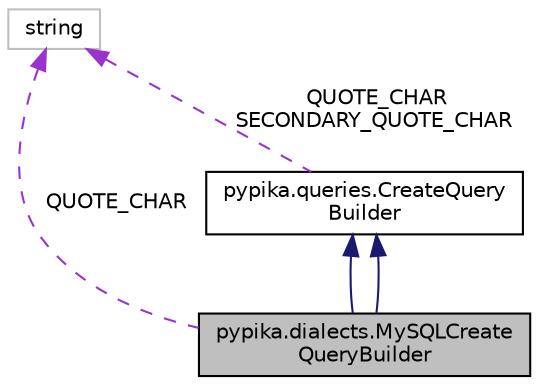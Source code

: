 digraph "pypika.dialects.MySQLCreateQueryBuilder"
{
 // LATEX_PDF_SIZE
  edge [fontname="Helvetica",fontsize="10",labelfontname="Helvetica",labelfontsize="10"];
  node [fontname="Helvetica",fontsize="10",shape=record];
  Node1 [label="pypika.dialects.MySQLCreate\lQueryBuilder",height=0.2,width=0.4,color="black", fillcolor="grey75", style="filled", fontcolor="black",tooltip=" "];
  Node2 -> Node1 [dir="back",color="midnightblue",fontsize="10",style="solid",fontname="Helvetica"];
  Node2 [label="pypika.queries.CreateQuery\lBuilder",height=0.2,width=0.4,color="black", fillcolor="white", style="filled",URL="$classpypika_1_1queries_1_1CreateQueryBuilder.html",tooltip=" "];
  Node3 -> Node2 [dir="back",color="darkorchid3",fontsize="10",style="dashed",label=" QUOTE_CHAR\nSECONDARY_QUOTE_CHAR" ,fontname="Helvetica"];
  Node3 [label="string",height=0.2,width=0.4,color="grey75", fillcolor="white", style="filled",tooltip=" "];
  Node2 -> Node1 [dir="back",color="midnightblue",fontsize="10",style="solid",fontname="Helvetica"];
  Node3 -> Node1 [dir="back",color="darkorchid3",fontsize="10",style="dashed",label=" QUOTE_CHAR" ,fontname="Helvetica"];
}
